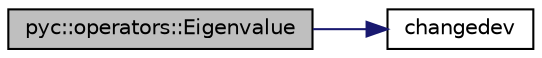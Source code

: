 digraph "pyc::operators::Eigenvalue"
{
 // INTERACTIVE_SVG=YES
 // LATEX_PDF_SIZE
  edge [fontname="Helvetica",fontsize="10",labelfontname="Helvetica",labelfontsize="10"];
  node [fontname="Helvetica",fontsize="10",shape=record];
  rankdir="LR";
  Node1 [label="pyc::operators::Eigenvalue",height=0.2,width=0.4,color="black", fillcolor="grey75", style="filled", fontcolor="black",tooltip=" "];
  Node1 -> Node2 [color="midnightblue",fontsize="10",style="solid",fontname="Helvetica"];
  Node2 [label="changedev",height=0.2,width=0.4,color="black", fillcolor="white", style="filled",URL="$utils_8h.html#a123aed6d73594e07c6401a7a6c587808",tooltip=" "];
}
